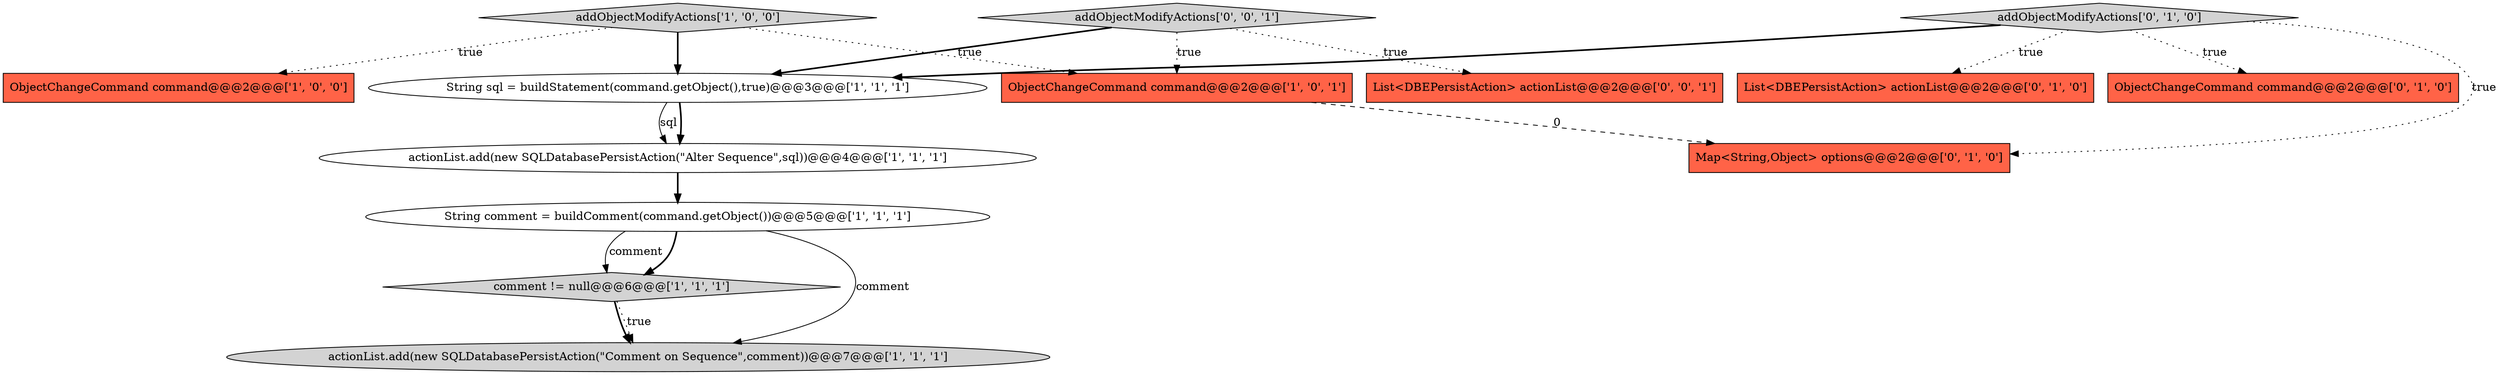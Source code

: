 digraph {
0 [style = filled, label = "ObjectChangeCommand command@@@2@@@['1', '0', '0']", fillcolor = tomato, shape = box image = "AAA0AAABBB1BBB"];
11 [style = filled, label = "addObjectModifyActions['0', '1', '0']", fillcolor = lightgray, shape = diamond image = "AAA0AAABBB2BBB"];
12 [style = filled, label = "addObjectModifyActions['0', '0', '1']", fillcolor = lightgray, shape = diamond image = "AAA0AAABBB3BBB"];
7 [style = filled, label = "actionList.add(new SQLDatabasePersistAction(\"Comment on Sequence\",comment))@@@7@@@['1', '1', '1']", fillcolor = lightgray, shape = ellipse image = "AAA0AAABBB1BBB"];
4 [style = filled, label = "comment != null@@@6@@@['1', '1', '1']", fillcolor = lightgray, shape = diamond image = "AAA0AAABBB1BBB"];
3 [style = filled, label = "addObjectModifyActions['1', '0', '0']", fillcolor = lightgray, shape = diamond image = "AAA0AAABBB1BBB"];
10 [style = filled, label = "Map<String,Object> options@@@2@@@['0', '1', '0']", fillcolor = tomato, shape = box image = "AAA1AAABBB2BBB"];
8 [style = filled, label = "List<DBEPersistAction> actionList@@@2@@@['0', '1', '0']", fillcolor = tomato, shape = box image = "AAA0AAABBB2BBB"];
6 [style = filled, label = "String sql = buildStatement(command.getObject(),true)@@@3@@@['1', '1', '1']", fillcolor = white, shape = ellipse image = "AAA0AAABBB1BBB"];
1 [style = filled, label = "String comment = buildComment(command.getObject())@@@5@@@['1', '1', '1']", fillcolor = white, shape = ellipse image = "AAA0AAABBB1BBB"];
13 [style = filled, label = "List<DBEPersistAction> actionList@@@2@@@['0', '0', '1']", fillcolor = tomato, shape = box image = "AAA0AAABBB3BBB"];
2 [style = filled, label = "ObjectChangeCommand command@@@2@@@['1', '0', '1']", fillcolor = tomato, shape = box image = "AAA0AAABBB1BBB"];
5 [style = filled, label = "actionList.add(new SQLDatabasePersistAction(\"Alter Sequence\",sql))@@@4@@@['1', '1', '1']", fillcolor = white, shape = ellipse image = "AAA0AAABBB1BBB"];
9 [style = filled, label = "ObjectChangeCommand command@@@2@@@['0', '1', '0']", fillcolor = tomato, shape = box image = "AAA0AAABBB2BBB"];
4->7 [style = dotted, label="true"];
5->1 [style = bold, label=""];
6->5 [style = bold, label=""];
1->4 [style = bold, label=""];
3->6 [style = bold, label=""];
11->8 [style = dotted, label="true"];
11->9 [style = dotted, label="true"];
12->13 [style = dotted, label="true"];
1->7 [style = solid, label="comment"];
6->5 [style = solid, label="sql"];
12->6 [style = bold, label=""];
11->10 [style = dotted, label="true"];
3->2 [style = dotted, label="true"];
4->7 [style = bold, label=""];
1->4 [style = solid, label="comment"];
2->10 [style = dashed, label="0"];
11->6 [style = bold, label=""];
3->0 [style = dotted, label="true"];
12->2 [style = dotted, label="true"];
}
